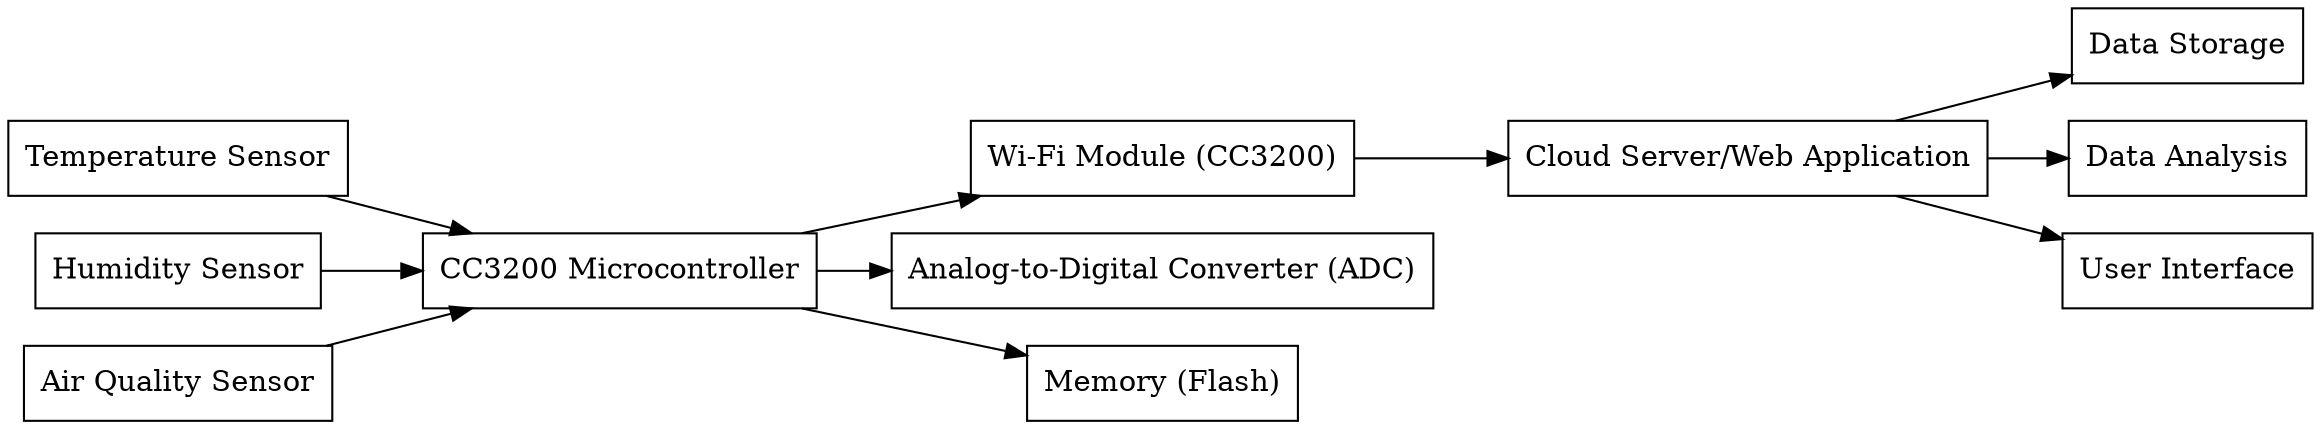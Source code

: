 digraph CC3200_Environment_Monitoring_System {
    rankdir=LR;
    node [shape=box];

    // Sensors
    TemperatureSensor [label="Temperature Sensor"];
    HumiditySensor [label="Humidity Sensor"];
    AirQualitySensor [label="Air Quality Sensor"];

    // CC3200 Microcontroller
    CC3200 [label="CC3200 Microcontroller"];
    WiFiModule [label="Wi-Fi Module (CC3200)"];
    ADC [label="Analog-to-Digital Converter (ADC)"];
    Memory [label="Memory (Flash)"];

    // Cloud Server/Web Application
    CloudServer [label="Cloud Server/Web Application"];
    DataStorage [label="Data Storage"];
    DataAnalysis [label="Data Analysis"];
    UserInterface [label="User Interface"];

    // Connections
    TemperatureSensor -> CC3200;
    HumiditySensor -> CC3200;
    AirQualitySensor -> CC3200;
    CC3200 -> WiFiModule;
    CC3200 -> ADC;
    CC3200 -> Memory;
    WiFiModule -> CloudServer;
    CloudServer -> DataStorage;
    CloudServer -> DataAnalysis;
    CloudServer -> UserInterface;
}
